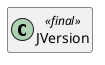 @startuml
set namespaceSeparator \\
hide members
hide << alias >> circle

class JVersion << final >>
@enduml
